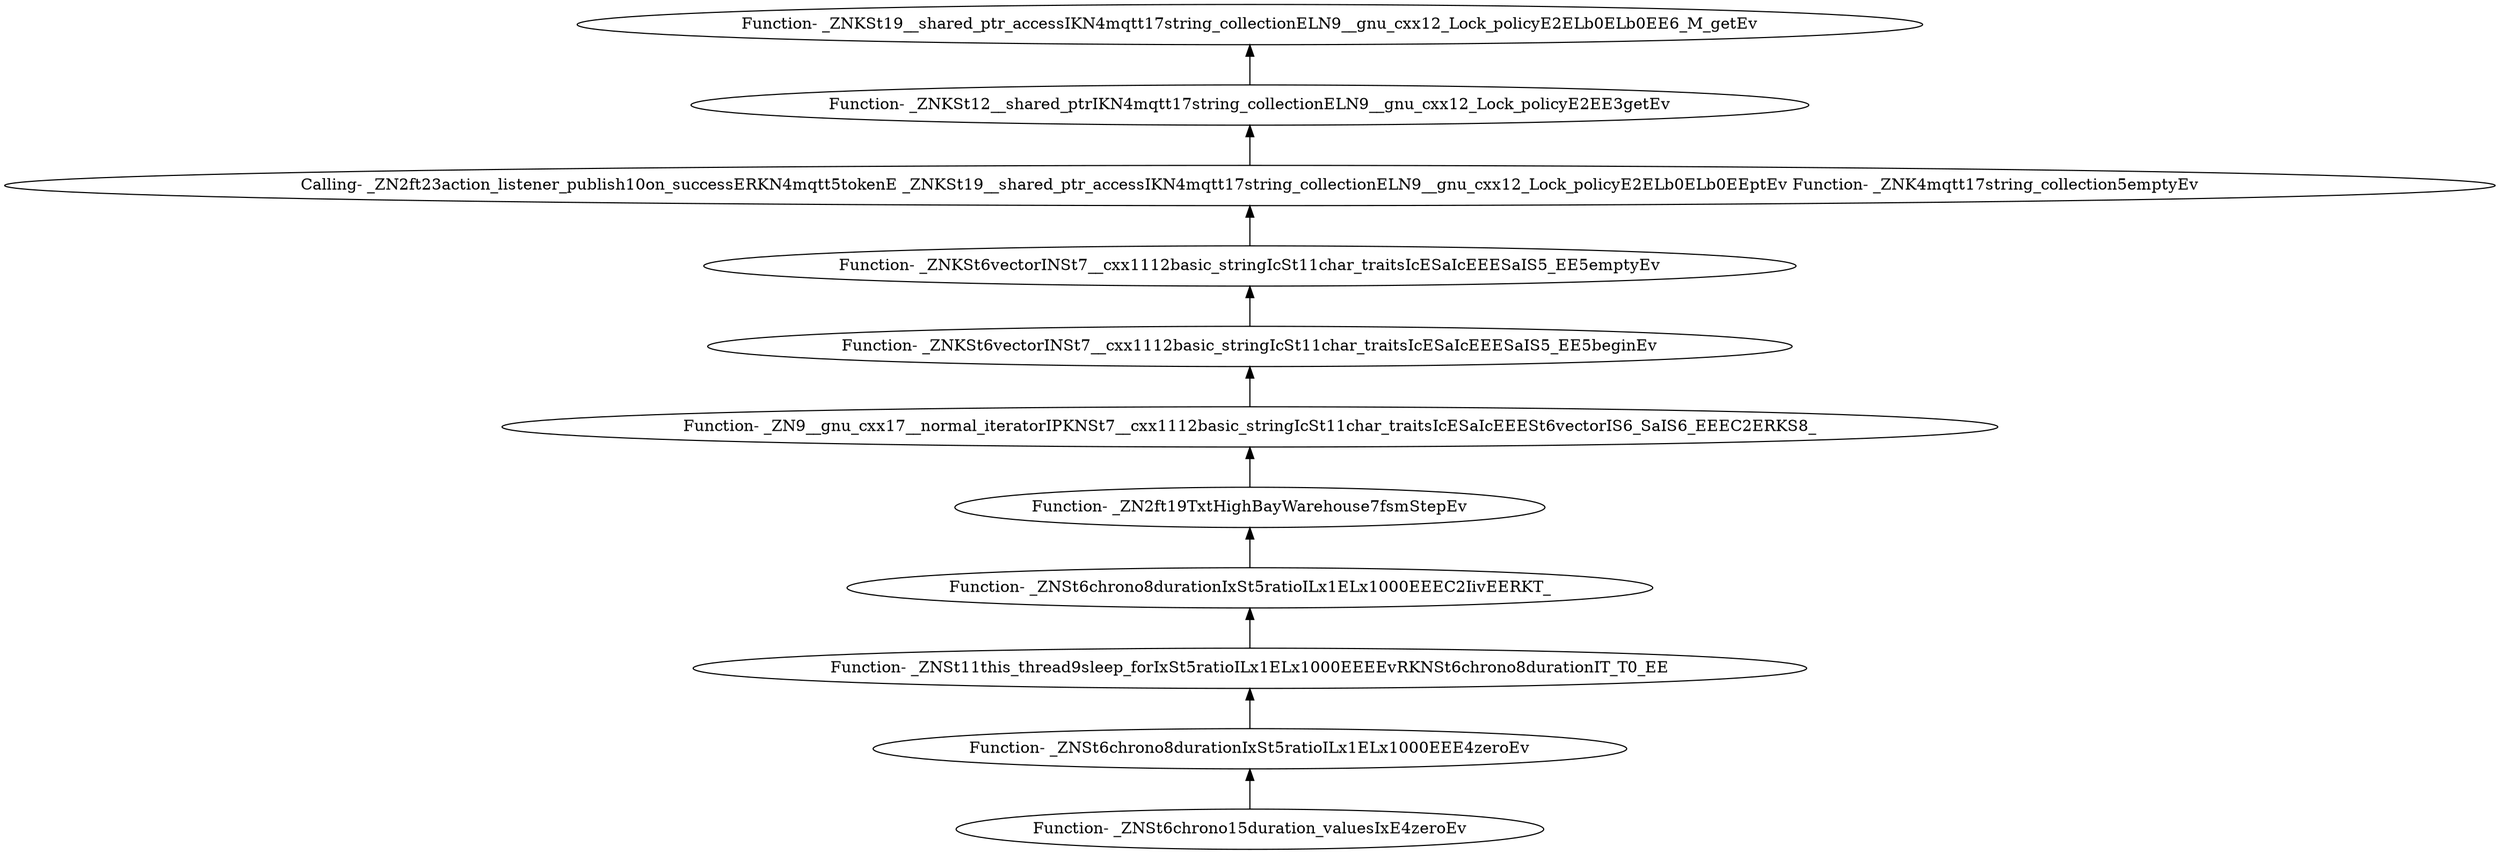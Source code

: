 digraph {
	"Function- _ZNSt6chrono15duration_valuesIxE4zeroEv"
	"Function- _ZNSt6chrono8durationIxSt5ratioILx1ELx1000EEE4zeroEv"
	"Function- _ZNSt6chrono8durationIxSt5ratioILx1ELx1000EEE4zeroEv" -> "Function- _ZNSt6chrono15duration_valuesIxE4zeroEv" [dir=back]
	"Function- _ZNSt11this_thread9sleep_forIxSt5ratioILx1ELx1000EEEEvRKNSt6chrono8durationIT_T0_EE"
	"Function- _ZNSt11this_thread9sleep_forIxSt5ratioILx1ELx1000EEEEvRKNSt6chrono8durationIT_T0_EE" -> "Function- _ZNSt6chrono8durationIxSt5ratioILx1ELx1000EEE4zeroEv" [dir=back]
	"Function- _ZNSt6chrono8durationIxSt5ratioILx1ELx1000EEEC2IivEERKT_"
	"Function- _ZNSt6chrono8durationIxSt5ratioILx1ELx1000EEEC2IivEERKT_" -> "Function- _ZNSt11this_thread9sleep_forIxSt5ratioILx1ELx1000EEEEvRKNSt6chrono8durationIT_T0_EE" [dir=back]
	"Function- _ZN2ft19TxtHighBayWarehouse7fsmStepEv"
	"Function- _ZN2ft19TxtHighBayWarehouse7fsmStepEv" -> "Function- _ZNSt6chrono8durationIxSt5ratioILx1ELx1000EEEC2IivEERKT_" [dir=back]
	"Function- _ZN9__gnu_cxx17__normal_iteratorIPKNSt7__cxx1112basic_stringIcSt11char_traitsIcESaIcEEESt6vectorIS6_SaIS6_EEEC2ERKS8_"
	"Function- _ZN9__gnu_cxx17__normal_iteratorIPKNSt7__cxx1112basic_stringIcSt11char_traitsIcESaIcEEESt6vectorIS6_SaIS6_EEEC2ERKS8_" -> "Function- _ZN2ft19TxtHighBayWarehouse7fsmStepEv" [dir=back]
	"Function- _ZNKSt6vectorINSt7__cxx1112basic_stringIcSt11char_traitsIcESaIcEEESaIS5_EE5beginEv"
	"Function- _ZNKSt6vectorINSt7__cxx1112basic_stringIcSt11char_traitsIcESaIcEEESaIS5_EE5beginEv" -> "Function- _ZN9__gnu_cxx17__normal_iteratorIPKNSt7__cxx1112basic_stringIcSt11char_traitsIcESaIcEEESt6vectorIS6_SaIS6_EEEC2ERKS8_" [dir=back]
	"Function- _ZNKSt6vectorINSt7__cxx1112basic_stringIcSt11char_traitsIcESaIcEEESaIS5_EE5emptyEv"
	"Function- _ZNKSt6vectorINSt7__cxx1112basic_stringIcSt11char_traitsIcESaIcEEESaIS5_EE5emptyEv" -> "Function- _ZNKSt6vectorINSt7__cxx1112basic_stringIcSt11char_traitsIcESaIcEEESaIS5_EE5beginEv" [dir=back]
	"Calling- _ZN2ft23action_listener_publish10on_successERKN4mqtt5tokenE _ZNKSt19__shared_ptr_accessIKN4mqtt17string_collectionELN9__gnu_cxx12_Lock_policyE2ELb0ELb0EEptEv Function- _ZNK4mqtt17string_collection5emptyEv"
	"Calling- _ZN2ft23action_listener_publish10on_successERKN4mqtt5tokenE _ZNKSt19__shared_ptr_accessIKN4mqtt17string_collectionELN9__gnu_cxx12_Lock_policyE2ELb0ELb0EEptEv Function- _ZNK4mqtt17string_collection5emptyEv" -> "Function- _ZNKSt6vectorINSt7__cxx1112basic_stringIcSt11char_traitsIcESaIcEEESaIS5_EE5emptyEv" [dir=back]
	"Function- _ZNKSt12__shared_ptrIKN4mqtt17string_collectionELN9__gnu_cxx12_Lock_policyE2EE3getEv"
	"Function- _ZNKSt12__shared_ptrIKN4mqtt17string_collectionELN9__gnu_cxx12_Lock_policyE2EE3getEv" -> "Calling- _ZN2ft23action_listener_publish10on_successERKN4mqtt5tokenE _ZNKSt19__shared_ptr_accessIKN4mqtt17string_collectionELN9__gnu_cxx12_Lock_policyE2ELb0ELb0EEptEv Function- _ZNK4mqtt17string_collection5emptyEv" [dir=back]
	"Function- _ZNKSt19__shared_ptr_accessIKN4mqtt17string_collectionELN9__gnu_cxx12_Lock_policyE2ELb0ELb0EE6_M_getEv"
	"Function- _ZNKSt19__shared_ptr_accessIKN4mqtt17string_collectionELN9__gnu_cxx12_Lock_policyE2ELb0ELb0EE6_M_getEv" -> "Function- _ZNKSt12__shared_ptrIKN4mqtt17string_collectionELN9__gnu_cxx12_Lock_policyE2EE3getEv" [dir=back]
}
